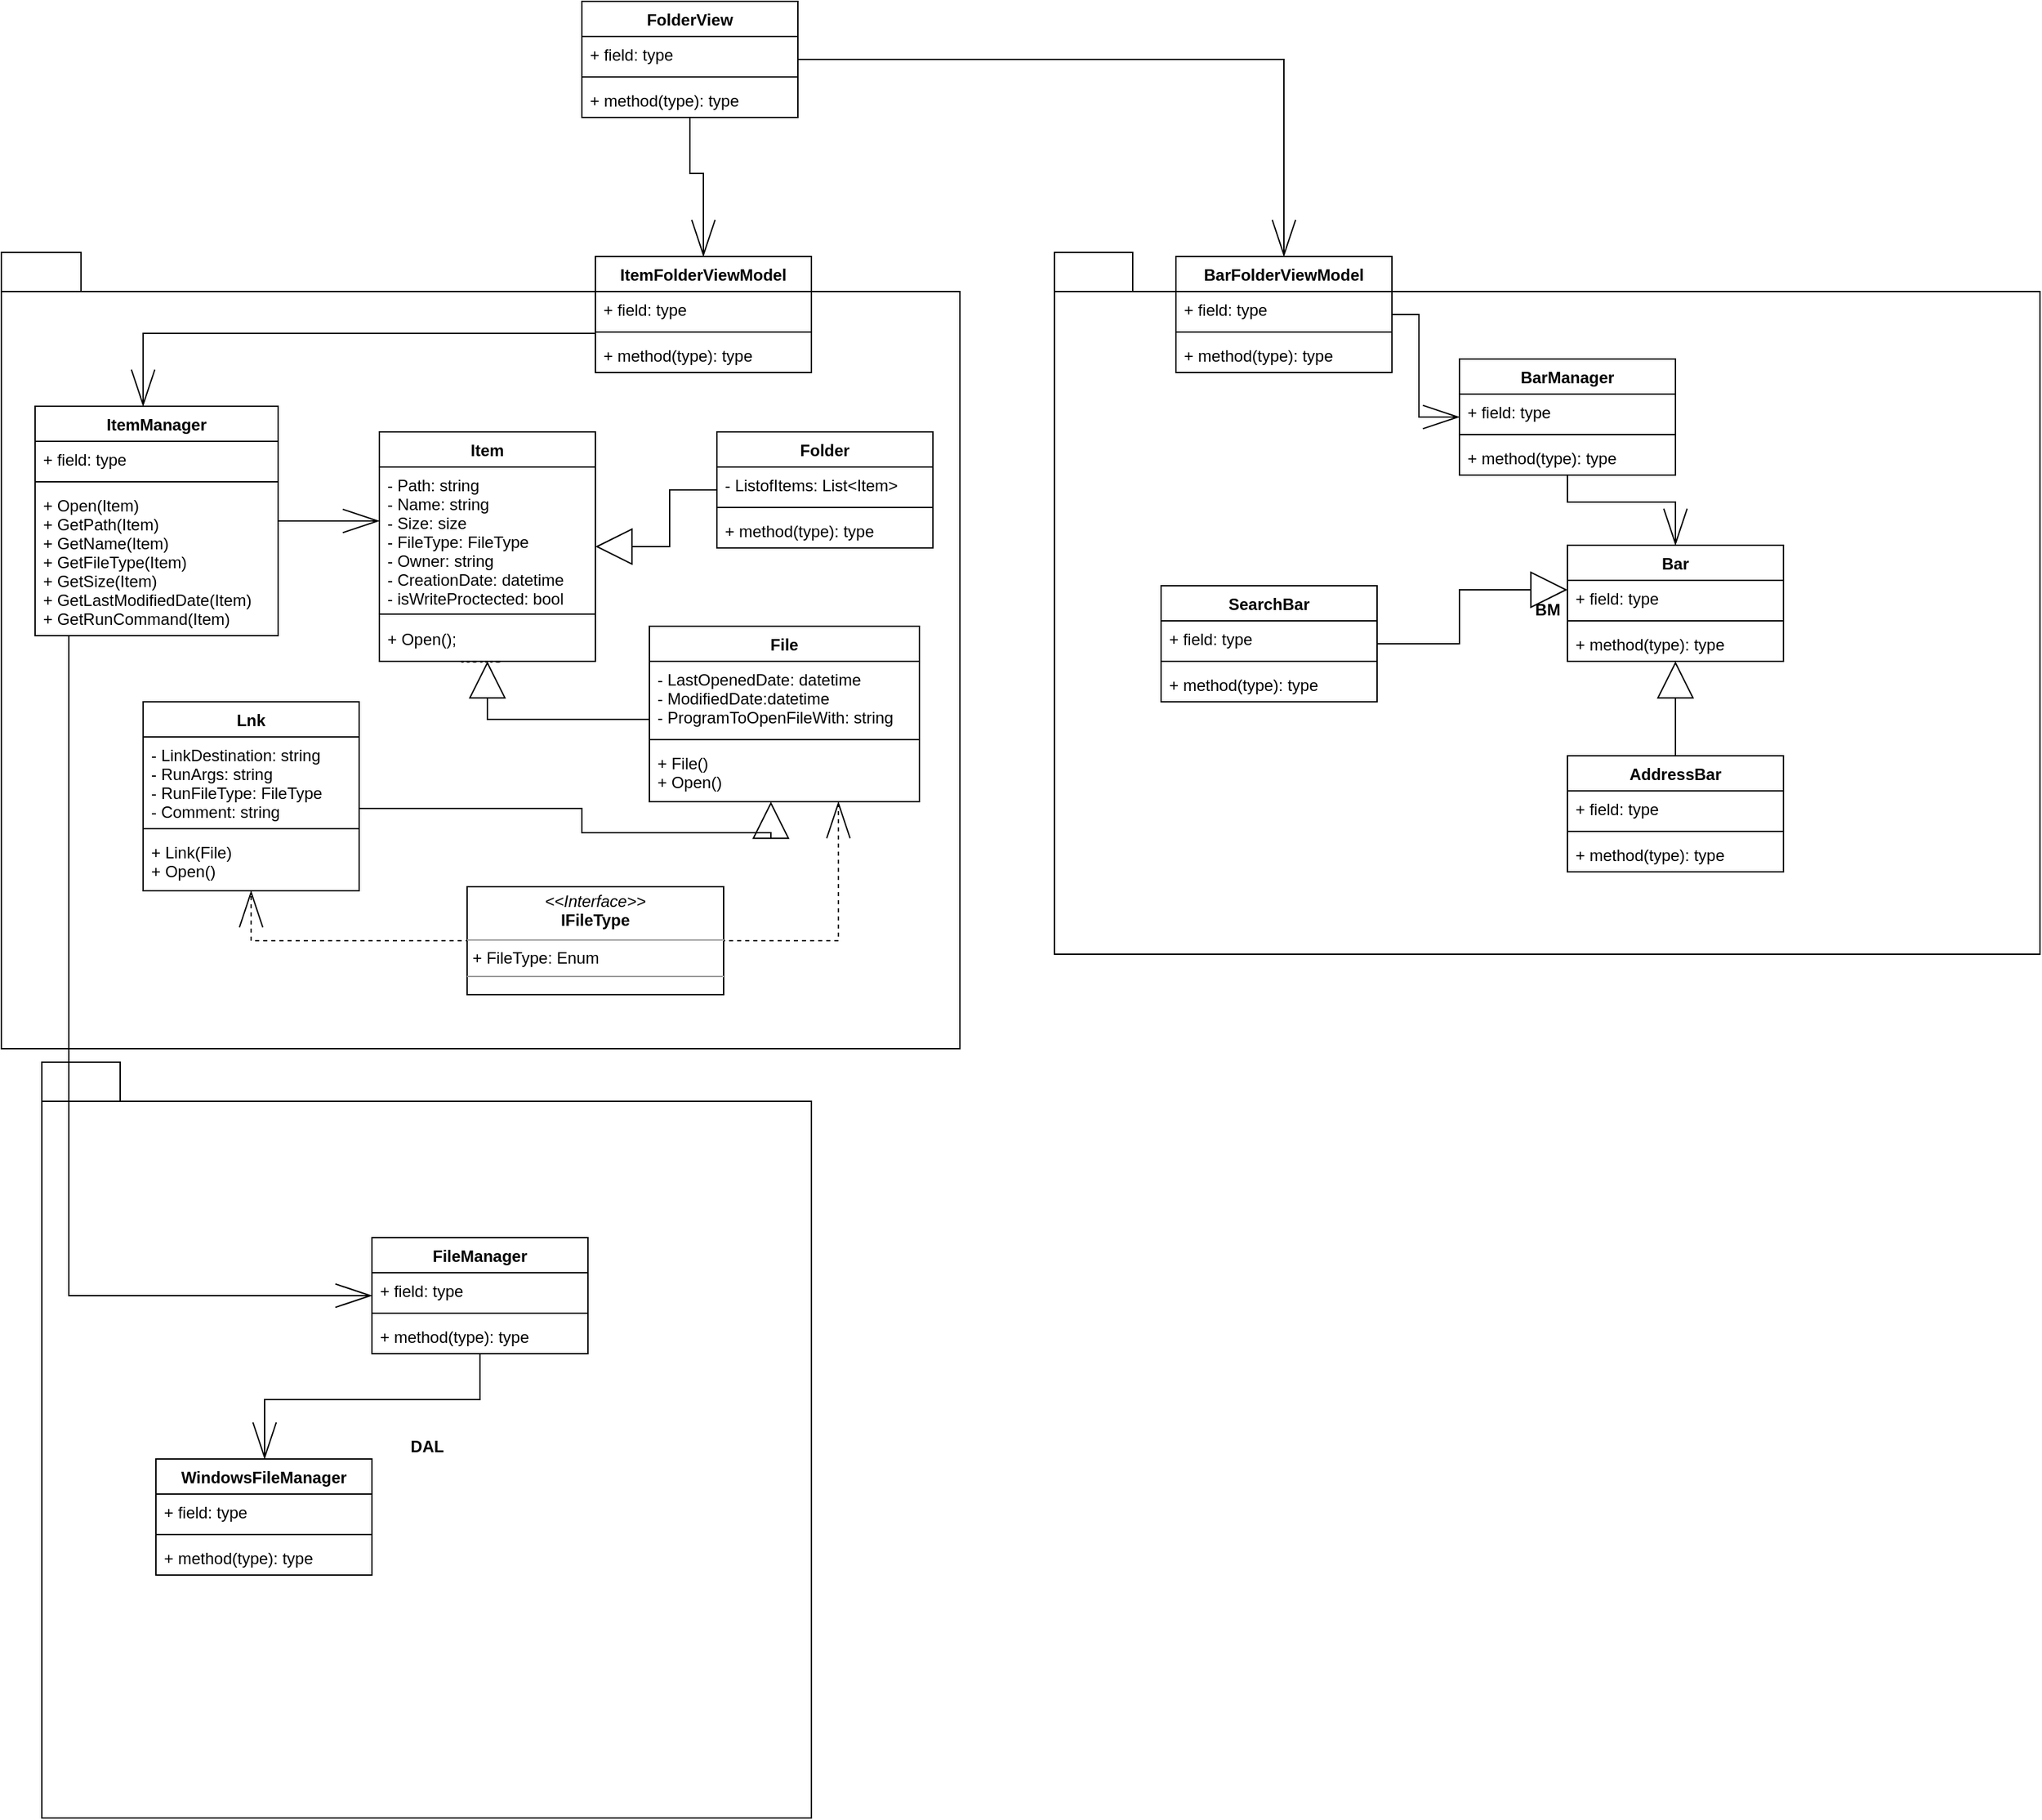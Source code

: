 <mxfile userAgent="Mozilla/5.0 (Windows NT 10.0; Win64; x64) AppleWebKit/537.36 (KHTML, like Gecko) draw.io/7.9.5 Chrome/58.0.303.110 Electron/1.7.5 Safari/537.36" version="9.1.2" editor="www.draw.io" type="device"><diagram id="53c331d8-db7f-5089-7e72-226cc335393a" name="Page-1"><mxGraphModel dx="924" dy="1714" grid="1" gridSize="10" guides="1" tooltips="1" connect="1" arrows="1" fold="1" page="1" pageScale="1" pageWidth="1169" pageHeight="827" background="#ffffff" math="0" shadow="0"><root><mxCell id="0"/><mxCell id="1" parent="0"/><mxCell id="70" value="DAL&lt;br&gt;" style="shape=folder;fontStyle=1;spacingTop=10;tabWidth=58;tabHeight=29;tabPosition=left;html=1;rounded=0;glass=0;comic=0;startSize=26;" parent="1" vertex="1"><mxGeometry x="260" y="700" width="570" height="560" as="geometry"/></mxCell><mxCell id="67" value="BM" style="shape=folder;fontStyle=1;spacingTop=10;tabWidth=58;tabHeight=29;tabPosition=left;html=1;rounded=0;glass=0;comic=0;startSize=26;" parent="1" vertex="1"><mxGeometry x="1010" y="100" width="730" height="520" as="geometry"/></mxCell><mxCell id="2" value="Items&lt;br&gt;" style="shape=folder;fontStyle=1;spacingTop=10;tabWidth=58;tabHeight=29;tabPosition=left;html=1;rounded=0;glass=0;comic=0;startSize=26;" parent="1" vertex="1"><mxGeometry x="230" y="100" width="710" height="590" as="geometry"/></mxCell><mxCell id="8" value="Item&#10;" style="swimlane;fontStyle=1;align=center;verticalAlign=top;childLayout=stackLayout;horizontal=1;startSize=26;horizontalStack=0;resizeParent=1;resizeParentMax=0;resizeLast=0;collapsible=1;marginBottom=0;swimlaneFillColor=#ffffff;rounded=0;glass=0;comic=0;" parent="1" vertex="1"><mxGeometry x="510" y="233" width="160" height="170" as="geometry"/></mxCell><mxCell id="9" value="- Path: string&#10;- Name: string&#10;- Size: size&#10;- FileType: FileType&#10;- Owner: string&#10;- CreationDate: datetime&#10;- isWriteProctected: bool&#10;" style="text;strokeColor=none;fillColor=none;align=left;verticalAlign=top;spacingLeft=4;spacingRight=4;overflow=hidden;rotatable=0;points=[[0,0.5],[1,0.5]];portConstraint=eastwest;" parent="8" vertex="1"><mxGeometry y="26" width="160" height="104" as="geometry"/></mxCell><mxCell id="10" value="" style="line;strokeWidth=1;fillColor=none;align=left;verticalAlign=middle;spacingTop=-1;spacingLeft=3;spacingRight=3;rotatable=0;labelPosition=right;points=[];portConstraint=eastwest;" parent="8" vertex="1"><mxGeometry y="130" width="160" height="10" as="geometry"/></mxCell><mxCell id="142" value="+ Open();&#10;&#10;" style="text;strokeColor=none;fillColor=none;align=left;verticalAlign=top;spacingLeft=4;spacingRight=4;overflow=hidden;rotatable=0;points=[[0,0.5],[1,0.5]];portConstraint=eastwest;" parent="8" vertex="1"><mxGeometry y="140" width="160" height="30" as="geometry"/></mxCell><mxCell id="37" style="edgeStyle=orthogonalEdgeStyle;rounded=0;comic=0;html=1;startArrow=none;startFill=0;startSize=25;endArrow=openThin;endFill=0;endSize=25;jettySize=auto;orthogonalLoop=1;" parent="1" source="12" target="8" edge="1"><mxGeometry relative="1" as="geometry"><Array as="points"><mxPoint x="585" y="257"/></Array></mxGeometry></mxCell><mxCell id="12" value="ItemManager" style="swimlane;fontStyle=1;align=center;verticalAlign=top;childLayout=stackLayout;horizontal=1;startSize=26;horizontalStack=0;resizeParent=1;resizeParentMax=0;resizeLast=0;collapsible=1;marginBottom=0;swimlaneFillColor=#ffffff;rounded=0;glass=0;comic=0;" parent="1" vertex="1"><mxGeometry x="255" y="214" width="180" height="170" as="geometry"/></mxCell><mxCell id="13" value="+ field: type" style="text;strokeColor=none;fillColor=none;align=left;verticalAlign=top;spacingLeft=4;spacingRight=4;overflow=hidden;rotatable=0;points=[[0,0.5],[1,0.5]];portConstraint=eastwest;" parent="12" vertex="1"><mxGeometry y="26" width="180" height="26" as="geometry"/></mxCell><mxCell id="14" value="" style="line;strokeWidth=1;fillColor=none;align=left;verticalAlign=middle;spacingTop=-1;spacingLeft=3;spacingRight=3;rotatable=0;labelPosition=right;points=[];portConstraint=eastwest;" parent="12" vertex="1"><mxGeometry y="52" width="180" height="8" as="geometry"/></mxCell><mxCell id="15" value="+ Open(Item)&#10;+ GetPath(Item)&#10;+ GetName(Item)&#10;+ GetFileType(Item)&#10;+ GetSize(Item)&#10;+ GetLastModifiedDate(Item)&#10;+ GetRunCommand(Item)&#10;" style="text;strokeColor=none;fillColor=none;align=left;verticalAlign=top;spacingLeft=4;spacingRight=4;overflow=hidden;rotatable=0;points=[[0,0.5],[1,0.5]];portConstraint=eastwest;" parent="12" vertex="1"><mxGeometry y="60" width="180" height="110" as="geometry"/></mxCell><mxCell id="35" style="edgeStyle=orthogonalEdgeStyle;rounded=0;comic=0;html=1;startArrow=none;startFill=0;startSize=25;endArrow=block;endFill=0;endSize=25;jettySize=auto;orthogonalLoop=1;" parent="1" source="16" target="8" edge="1"><mxGeometry relative="1" as="geometry"><Array as="points"><mxPoint x="590" y="446"/></Array></mxGeometry></mxCell><mxCell id="16" value="File" style="swimlane;fontStyle=1;align=center;verticalAlign=top;childLayout=stackLayout;horizontal=1;startSize=26;horizontalStack=0;resizeParent=1;resizeParentMax=0;resizeLast=0;collapsible=1;marginBottom=0;swimlaneFillColor=#ffffff;rounded=0;glass=0;comic=0;" parent="1" vertex="1"><mxGeometry x="710" y="377" width="200" height="130" as="geometry"/></mxCell><mxCell id="17" value="- LastOpenedDate: datetime&#10;- ModifiedDate:datetime&#10;- ProgramToOpenFileWith: string&#10;" style="text;strokeColor=none;fillColor=none;align=left;verticalAlign=top;spacingLeft=4;spacingRight=4;overflow=hidden;rotatable=0;points=[[0,0.5],[1,0.5]];portConstraint=eastwest;" parent="16" vertex="1"><mxGeometry y="26" width="200" height="54" as="geometry"/></mxCell><mxCell id="18" value="" style="line;strokeWidth=1;fillColor=none;align=left;verticalAlign=middle;spacingTop=-1;spacingLeft=3;spacingRight=3;rotatable=0;labelPosition=right;points=[];portConstraint=eastwest;" parent="16" vertex="1"><mxGeometry y="80" width="200" height="8" as="geometry"/></mxCell><mxCell id="19" value="+ File()&#10;+ Open()&#10;" style="text;strokeColor=none;fillColor=none;align=left;verticalAlign=top;spacingLeft=4;spacingRight=4;overflow=hidden;rotatable=0;points=[[0,0.5],[1,0.5]];portConstraint=eastwest;" parent="16" vertex="1"><mxGeometry y="88" width="200" height="42" as="geometry"/></mxCell><mxCell id="34" style="edgeStyle=orthogonalEdgeStyle;rounded=0;comic=0;html=1;startArrow=none;startFill=0;startSize=25;endArrow=block;endFill=0;endSize=25;jettySize=auto;orthogonalLoop=1;" parent="1" source="20" target="8" edge="1"><mxGeometry relative="1" as="geometry"/></mxCell><mxCell id="20" value="Folder" style="swimlane;fontStyle=1;align=center;verticalAlign=top;childLayout=stackLayout;horizontal=1;startSize=26;horizontalStack=0;resizeParent=1;resizeParentMax=0;resizeLast=0;collapsible=1;marginBottom=0;swimlaneFillColor=#ffffff;rounded=0;glass=0;comic=0;" parent="1" vertex="1"><mxGeometry x="760" y="233" width="160" height="86" as="geometry"/></mxCell><mxCell id="21" value="- ListofItems: List&lt;Item&gt;" style="text;strokeColor=none;fillColor=none;align=left;verticalAlign=top;spacingLeft=4;spacingRight=4;overflow=hidden;rotatable=0;points=[[0,0.5],[1,0.5]];portConstraint=eastwest;" parent="20" vertex="1"><mxGeometry y="26" width="160" height="26" as="geometry"/></mxCell><mxCell id="22" value="" style="line;strokeWidth=1;fillColor=none;align=left;verticalAlign=middle;spacingTop=-1;spacingLeft=3;spacingRight=3;rotatable=0;labelPosition=right;points=[];portConstraint=eastwest;" parent="20" vertex="1"><mxGeometry y="52" width="160" height="8" as="geometry"/></mxCell><mxCell id="23" value="+ method(type): type" style="text;strokeColor=none;fillColor=none;align=left;verticalAlign=top;spacingLeft=4;spacingRight=4;overflow=hidden;rotatable=0;points=[[0,0.5],[1,0.5]];portConstraint=eastwest;" parent="20" vertex="1"><mxGeometry y="60" width="160" height="26" as="geometry"/></mxCell><mxCell id="36" style="edgeStyle=orthogonalEdgeStyle;rounded=0;comic=0;html=1;startArrow=none;startFill=0;startSize=25;endArrow=block;endFill=0;endSize=25;jettySize=auto;orthogonalLoop=1;" parent="1" source="24" target="16" edge="1"><mxGeometry relative="1" as="geometry"><Array as="points"><mxPoint x="660" y="512"/><mxPoint x="660" y="530"/><mxPoint x="800" y="530"/></Array><mxPoint x="600" y="525" as="sourcePoint"/><mxPoint x="830" y="484" as="targetPoint"/></mxGeometry></mxCell><mxCell id="24" value="Lnk" style="swimlane;fontStyle=1;align=center;verticalAlign=top;childLayout=stackLayout;horizontal=1;startSize=26;horizontalStack=0;resizeParent=1;resizeParentMax=0;resizeLast=0;collapsible=1;marginBottom=0;swimlaneFillColor=#ffffff;rounded=0;glass=0;comic=0;" parent="1" vertex="1"><mxGeometry x="335" y="433" width="160" height="140" as="geometry"/></mxCell><mxCell id="25" value="- LinkDestination: string&#10;- RunArgs: string&#10;- RunFileType: FileType&#10;- Comment: string" style="text;strokeColor=none;fillColor=none;align=left;verticalAlign=top;spacingLeft=4;spacingRight=4;overflow=hidden;rotatable=0;points=[[0,0.5],[1,0.5]];portConstraint=eastwest;" parent="24" vertex="1"><mxGeometry y="26" width="160" height="64" as="geometry"/></mxCell><mxCell id="26" value="" style="line;strokeWidth=1;fillColor=none;align=left;verticalAlign=middle;spacingTop=-1;spacingLeft=3;spacingRight=3;rotatable=0;labelPosition=right;points=[];portConstraint=eastwest;" parent="24" vertex="1"><mxGeometry y="90" width="160" height="8" as="geometry"/></mxCell><mxCell id="27" value="+ Link(File)&#10;+ Open()&#10;" style="text;strokeColor=none;fillColor=none;align=left;verticalAlign=top;spacingLeft=4;spacingRight=4;overflow=hidden;rotatable=0;points=[[0,0.5],[1,0.5]];portConstraint=eastwest;" parent="24" vertex="1"><mxGeometry y="98" width="160" height="42" as="geometry"/></mxCell><mxCell id="108" style="edgeStyle=orthogonalEdgeStyle;rounded=0;comic=0;html=1;startArrow=none;startFill=0;startSize=25;endArrow=openThin;endFill=0;endSize=25;jettySize=auto;orthogonalLoop=1;" parent="1" source="30" target="103" edge="1"><mxGeometry relative="1" as="geometry"/></mxCell><mxCell id="113" style="edgeStyle=orthogonalEdgeStyle;rounded=0;comic=0;html=1;startArrow=none;startFill=0;startSize=25;endArrow=openThin;endFill=0;endSize=25;jettySize=auto;orthogonalLoop=1;" parent="1" source="30" target="109" edge="1"><mxGeometry relative="1" as="geometry"/></mxCell><mxCell id="30" value="FolderView" style="swimlane;fontStyle=1;align=center;verticalAlign=top;childLayout=stackLayout;horizontal=1;startSize=26;horizontalStack=0;resizeParent=1;resizeParentMax=0;resizeLast=0;collapsible=1;marginBottom=0;swimlaneFillColor=#ffffff;rounded=0;glass=0;comic=0;" parent="1" vertex="1"><mxGeometry x="660" y="-86" width="160" height="86" as="geometry"/></mxCell><mxCell id="31" value="+ field: type" style="text;strokeColor=none;fillColor=none;align=left;verticalAlign=top;spacingLeft=4;spacingRight=4;overflow=hidden;rotatable=0;points=[[0,0.5],[1,0.5]];portConstraint=eastwest;" parent="30" vertex="1"><mxGeometry y="26" width="160" height="26" as="geometry"/></mxCell><mxCell id="32" value="" style="line;strokeWidth=1;fillColor=none;align=left;verticalAlign=middle;spacingTop=-1;spacingLeft=3;spacingRight=3;rotatable=0;labelPosition=right;points=[];portConstraint=eastwest;" parent="30" vertex="1"><mxGeometry y="52" width="160" height="8" as="geometry"/></mxCell><mxCell id="33" value="+ method(type): type" style="text;strokeColor=none;fillColor=none;align=left;verticalAlign=top;spacingLeft=4;spacingRight=4;overflow=hidden;rotatable=0;points=[[0,0.5],[1,0.5]];portConstraint=eastwest;" parent="30" vertex="1"><mxGeometry y="60" width="160" height="26" as="geometry"/></mxCell><mxCell id="134" style="edgeStyle=orthogonalEdgeStyle;rounded=0;comic=0;html=1;startArrow=none;startFill=0;startSize=25;endArrow=openThin;endFill=0;endSize=25;jettySize=auto;orthogonalLoop=1;" parent="1" source="48" target="119" edge="1"><mxGeometry relative="1" as="geometry"/></mxCell><mxCell id="48" value="BarManager" style="swimlane;fontStyle=1;align=center;verticalAlign=top;childLayout=stackLayout;horizontal=1;startSize=26;horizontalStack=0;resizeParent=1;resizeParentMax=0;resizeLast=0;collapsible=1;marginBottom=0;swimlaneFillColor=#ffffff;rounded=0;glass=0;comic=0;" parent="1" vertex="1"><mxGeometry x="1310" y="179" width="160" height="86" as="geometry"/></mxCell><mxCell id="49" value="+ field: type" style="text;strokeColor=none;fillColor=none;align=left;verticalAlign=top;spacingLeft=4;spacingRight=4;overflow=hidden;rotatable=0;points=[[0,0.5],[1,0.5]];portConstraint=eastwest;" parent="48" vertex="1"><mxGeometry y="26" width="160" height="26" as="geometry"/></mxCell><mxCell id="50" value="" style="line;strokeWidth=1;fillColor=none;align=left;verticalAlign=middle;spacingTop=-1;spacingLeft=3;spacingRight=3;rotatable=0;labelPosition=right;points=[];portConstraint=eastwest;" parent="48" vertex="1"><mxGeometry y="52" width="160" height="8" as="geometry"/></mxCell><mxCell id="51" value="+ method(type): type" style="text;strokeColor=none;fillColor=none;align=left;verticalAlign=top;spacingLeft=4;spacingRight=4;overflow=hidden;rotatable=0;points=[[0,0.5],[1,0.5]];portConstraint=eastwest;" parent="48" vertex="1"><mxGeometry y="60" width="160" height="26" as="geometry"/></mxCell><mxCell id="91" style="edgeStyle=orthogonalEdgeStyle;rounded=0;comic=0;html=1;startArrow=none;startFill=0;startSize=25;endArrow=openThin;endFill=0;endSize=25;jettySize=auto;orthogonalLoop=1;" parent="1" source="76" target="81" edge="1"><mxGeometry relative="1" as="geometry"><Array as="points"><mxPoint x="585" y="950"/><mxPoint x="425" y="950"/></Array></mxGeometry></mxCell><mxCell id="76" value="FileManager" style="swimlane;fontStyle=1;align=center;verticalAlign=top;childLayout=stackLayout;horizontal=1;startSize=26;horizontalStack=0;resizeParent=1;resizeParentMax=0;resizeLast=0;collapsible=1;marginBottom=0;swimlaneFillColor=#ffffff;rounded=0;glass=0;comic=0;" parent="1" vertex="1"><mxGeometry x="504.5" y="830" width="160" height="86" as="geometry"/></mxCell><mxCell id="77" value="+ field: type" style="text;strokeColor=none;fillColor=none;align=left;verticalAlign=top;spacingLeft=4;spacingRight=4;overflow=hidden;rotatable=0;points=[[0,0.5],[1,0.5]];portConstraint=eastwest;" parent="76" vertex="1"><mxGeometry y="26" width="160" height="26" as="geometry"/></mxCell><mxCell id="78" value="" style="line;strokeWidth=1;fillColor=none;align=left;verticalAlign=middle;spacingTop=-1;spacingLeft=3;spacingRight=3;rotatable=0;labelPosition=right;points=[];portConstraint=eastwest;" parent="76" vertex="1"><mxGeometry y="52" width="160" height="8" as="geometry"/></mxCell><mxCell id="79" value="+ method(type): type" style="text;strokeColor=none;fillColor=none;align=left;verticalAlign=top;spacingLeft=4;spacingRight=4;overflow=hidden;rotatable=0;points=[[0,0.5],[1,0.5]];portConstraint=eastwest;" parent="76" vertex="1"><mxGeometry y="60" width="160" height="26" as="geometry"/></mxCell><mxCell id="81" value="WindowsFileManager" style="swimlane;fontStyle=1;align=center;verticalAlign=top;childLayout=stackLayout;horizontal=1;startSize=26;horizontalStack=0;resizeParent=1;resizeParentMax=0;resizeLast=0;collapsible=1;marginBottom=0;swimlaneFillColor=#ffffff;rounded=0;glass=0;comic=0;" parent="1" vertex="1"><mxGeometry x="344.5" y="994" width="160" height="86" as="geometry"/></mxCell><mxCell id="82" value="+ field: type" style="text;strokeColor=none;fillColor=none;align=left;verticalAlign=top;spacingLeft=4;spacingRight=4;overflow=hidden;rotatable=0;points=[[0,0.5],[1,0.5]];portConstraint=eastwest;" parent="81" vertex="1"><mxGeometry y="26" width="160" height="26" as="geometry"/></mxCell><mxCell id="83" value="" style="line;strokeWidth=1;fillColor=none;align=left;verticalAlign=middle;spacingTop=-1;spacingLeft=3;spacingRight=3;rotatable=0;labelPosition=right;points=[];portConstraint=eastwest;" parent="81" vertex="1"><mxGeometry y="52" width="160" height="8" as="geometry"/></mxCell><mxCell id="84" value="+ method(type): type" style="text;strokeColor=none;fillColor=none;align=left;verticalAlign=top;spacingLeft=4;spacingRight=4;overflow=hidden;rotatable=0;points=[[0,0.5],[1,0.5]];portConstraint=eastwest;" parent="81" vertex="1"><mxGeometry y="60" width="160" height="26" as="geometry"/></mxCell><mxCell id="107" style="edgeStyle=orthogonalEdgeStyle;rounded=0;comic=0;html=1;startArrow=none;startFill=0;startSize=25;endArrow=openThin;endFill=0;endSize=25;jettySize=auto;orthogonalLoop=1;" parent="1" source="103" target="12" edge="1"><mxGeometry relative="1" as="geometry"><Array as="points"><mxPoint x="335" y="160"/></Array></mxGeometry></mxCell><mxCell id="103" value="ItemFolderViewModel" style="swimlane;fontStyle=1;align=center;verticalAlign=top;childLayout=stackLayout;horizontal=1;startSize=26;horizontalStack=0;resizeParent=1;resizeParentMax=0;resizeLast=0;collapsible=1;marginBottom=0;swimlaneFillColor=#ffffff;rounded=0;glass=0;comic=0;" parent="1" vertex="1"><mxGeometry x="670" y="103" width="160" height="86" as="geometry"/></mxCell><mxCell id="104" value="+ field: type" style="text;strokeColor=none;fillColor=none;align=left;verticalAlign=top;spacingLeft=4;spacingRight=4;overflow=hidden;rotatable=0;points=[[0,0.5],[1,0.5]];portConstraint=eastwest;" parent="103" vertex="1"><mxGeometry y="26" width="160" height="26" as="geometry"/></mxCell><mxCell id="105" value="" style="line;strokeWidth=1;fillColor=none;align=left;verticalAlign=middle;spacingTop=-1;spacingLeft=3;spacingRight=3;rotatable=0;labelPosition=right;points=[];portConstraint=eastwest;" parent="103" vertex="1"><mxGeometry y="52" width="160" height="8" as="geometry"/></mxCell><mxCell id="106" value="+ method(type): type" style="text;strokeColor=none;fillColor=none;align=left;verticalAlign=top;spacingLeft=4;spacingRight=4;overflow=hidden;rotatable=0;points=[[0,0.5],[1,0.5]];portConstraint=eastwest;" parent="103" vertex="1"><mxGeometry y="60" width="160" height="26" as="geometry"/></mxCell><mxCell id="100" style="edgeStyle=orthogonalEdgeStyle;rounded=0;comic=0;html=1;startArrow=none;startFill=0;startSize=25;endArrow=openThin;endFill=0;endSize=25;jettySize=auto;orthogonalLoop=1;" parent="1" source="12" target="76" edge="1"><mxGeometry relative="1" as="geometry"><Array as="points"><mxPoint x="280" y="873"/></Array></mxGeometry></mxCell><mxCell id="114" style="edgeStyle=orthogonalEdgeStyle;rounded=0;comic=0;html=1;startArrow=none;startFill=0;startSize=25;endArrow=openThin;endFill=0;endSize=25;jettySize=auto;orthogonalLoop=1;" parent="1" source="109" target="48" edge="1"><mxGeometry relative="1" as="geometry"><Array as="points"><mxPoint x="1280" y="146"/><mxPoint x="1280" y="222"/></Array></mxGeometry></mxCell><mxCell id="109" value="BarFolderViewModel" style="swimlane;fontStyle=1;align=center;verticalAlign=top;childLayout=stackLayout;horizontal=1;startSize=26;horizontalStack=0;resizeParent=1;resizeParentMax=0;resizeLast=0;collapsible=1;marginBottom=0;swimlaneFillColor=#ffffff;rounded=0;glass=0;comic=0;labelBorderColor=none;" parent="1" vertex="1"><mxGeometry x="1100" y="103" width="160" height="86" as="geometry"/></mxCell><mxCell id="110" value="+ field: type" style="text;strokeColor=none;fillColor=none;align=left;verticalAlign=top;spacingLeft=4;spacingRight=4;overflow=hidden;rotatable=0;points=[[0,0.5],[1,0.5]];portConstraint=eastwest;" parent="109" vertex="1"><mxGeometry y="26" width="160" height="26" as="geometry"/></mxCell><mxCell id="111" value="" style="line;strokeWidth=1;fillColor=none;align=left;verticalAlign=middle;spacingTop=-1;spacingLeft=3;spacingRight=3;rotatable=0;labelPosition=right;points=[];portConstraint=eastwest;" parent="109" vertex="1"><mxGeometry y="52" width="160" height="8" as="geometry"/></mxCell><mxCell id="112" value="+ method(type): type" style="text;strokeColor=none;fillColor=none;align=left;verticalAlign=top;spacingLeft=4;spacingRight=4;overflow=hidden;rotatable=0;points=[[0,0.5],[1,0.5]];portConstraint=eastwest;" parent="109" vertex="1"><mxGeometry y="60" width="160" height="26" as="geometry"/></mxCell><mxCell id="119" value="Bar" style="swimlane;fontStyle=1;align=center;verticalAlign=top;childLayout=stackLayout;horizontal=1;startSize=26;horizontalStack=0;resizeParent=1;resizeParentMax=0;resizeLast=0;collapsible=1;marginBottom=0;swimlaneFillColor=#ffffff;rounded=0;glass=0;comic=0;" parent="1" vertex="1"><mxGeometry x="1390" y="317" width="160" height="86" as="geometry"/></mxCell><mxCell id="120" value="+ field: type" style="text;strokeColor=none;fillColor=none;align=left;verticalAlign=top;spacingLeft=4;spacingRight=4;overflow=hidden;rotatable=0;points=[[0,0.5],[1,0.5]];portConstraint=eastwest;" parent="119" vertex="1"><mxGeometry y="26" width="160" height="26" as="geometry"/></mxCell><mxCell id="121" value="" style="line;strokeWidth=1;fillColor=none;align=left;verticalAlign=middle;spacingTop=-1;spacingLeft=3;spacingRight=3;rotatable=0;labelPosition=right;points=[];portConstraint=eastwest;" parent="119" vertex="1"><mxGeometry y="52" width="160" height="8" as="geometry"/></mxCell><mxCell id="122" value="+ method(type): type" style="text;strokeColor=none;fillColor=none;align=left;verticalAlign=top;spacingLeft=4;spacingRight=4;overflow=hidden;rotatable=0;points=[[0,0.5],[1,0.5]];portConstraint=eastwest;" parent="119" vertex="1"><mxGeometry y="60" width="160" height="26" as="geometry"/></mxCell><mxCell id="133" style="edgeStyle=orthogonalEdgeStyle;rounded=0;comic=0;html=1;startArrow=none;startFill=0;startSize=25;endArrow=block;endFill=0;endSize=25;jettySize=auto;orthogonalLoop=1;" parent="1" source="124" target="119" edge="1"><mxGeometry relative="1" as="geometry"/></mxCell><mxCell id="124" value="AddressBar" style="swimlane;fontStyle=1;align=center;verticalAlign=top;childLayout=stackLayout;horizontal=1;startSize=26;horizontalStack=0;resizeParent=1;resizeParentMax=0;resizeLast=0;collapsible=1;marginBottom=0;swimlaneFillColor=#ffffff;rounded=0;glass=0;comic=0;" parent="1" vertex="1"><mxGeometry x="1390" y="473" width="160" height="86" as="geometry"/></mxCell><mxCell id="125" value="+ field: type" style="text;strokeColor=none;fillColor=none;align=left;verticalAlign=top;spacingLeft=4;spacingRight=4;overflow=hidden;rotatable=0;points=[[0,0.5],[1,0.5]];portConstraint=eastwest;" parent="124" vertex="1"><mxGeometry y="26" width="160" height="26" as="geometry"/></mxCell><mxCell id="126" value="" style="line;strokeWidth=1;fillColor=none;align=left;verticalAlign=middle;spacingTop=-1;spacingLeft=3;spacingRight=3;rotatable=0;labelPosition=right;points=[];portConstraint=eastwest;" parent="124" vertex="1"><mxGeometry y="52" width="160" height="8" as="geometry"/></mxCell><mxCell id="127" value="+ method(type): type" style="text;strokeColor=none;fillColor=none;align=left;verticalAlign=top;spacingLeft=4;spacingRight=4;overflow=hidden;rotatable=0;points=[[0,0.5],[1,0.5]];portConstraint=eastwest;" parent="124" vertex="1"><mxGeometry y="60" width="160" height="26" as="geometry"/></mxCell><mxCell id="132" style="edgeStyle=orthogonalEdgeStyle;rounded=0;comic=0;html=1;startArrow=none;startFill=0;startSize=25;endArrow=block;endFill=0;endSize=25;jettySize=auto;orthogonalLoop=1;" parent="1" source="128" target="119" edge="1"><mxGeometry relative="1" as="geometry"><Array as="points"><mxPoint x="1310" y="390"/><mxPoint x="1310" y="350"/></Array></mxGeometry></mxCell><mxCell id="128" value="SearchBar" style="swimlane;fontStyle=1;align=center;verticalAlign=top;childLayout=stackLayout;horizontal=1;startSize=26;horizontalStack=0;resizeParent=1;resizeParentMax=0;resizeLast=0;collapsible=1;marginBottom=0;swimlaneFillColor=#ffffff;rounded=0;glass=0;comic=0;" parent="1" vertex="1"><mxGeometry x="1089" y="347" width="160" height="86" as="geometry"/></mxCell><mxCell id="129" value="+ field: type" style="text;strokeColor=none;fillColor=none;align=left;verticalAlign=top;spacingLeft=4;spacingRight=4;overflow=hidden;rotatable=0;points=[[0,0.5],[1,0.5]];portConstraint=eastwest;" parent="128" vertex="1"><mxGeometry y="26" width="160" height="26" as="geometry"/></mxCell><mxCell id="130" value="" style="line;strokeWidth=1;fillColor=none;align=left;verticalAlign=middle;spacingTop=-1;spacingLeft=3;spacingRight=3;rotatable=0;labelPosition=right;points=[];portConstraint=eastwest;" parent="128" vertex="1"><mxGeometry y="52" width="160" height="8" as="geometry"/></mxCell><mxCell id="131" value="+ method(type): type" style="text;strokeColor=none;fillColor=none;align=left;verticalAlign=top;spacingLeft=4;spacingRight=4;overflow=hidden;rotatable=0;points=[[0,0.5],[1,0.5]];portConstraint=eastwest;" parent="128" vertex="1"><mxGeometry y="60" width="160" height="26" as="geometry"/></mxCell><mxCell id="140" style="edgeStyle=orthogonalEdgeStyle;rounded=0;comic=0;html=1;exitX=1;exitY=0.25;startArrow=none;startFill=0;startSize=25;endArrow=openThin;endFill=0;endSize=25;jettySize=auto;orthogonalLoop=1;dashed=1;" parent="1" source="139" target="16" edge="1"><mxGeometry relative="1" as="geometry"><Array as="points"><mxPoint x="765" y="610"/><mxPoint x="850" y="610"/></Array></mxGeometry></mxCell><mxCell id="141" style="edgeStyle=orthogonalEdgeStyle;rounded=0;comic=0;html=1;exitX=0;exitY=0.25;startArrow=none;startFill=0;startSize=25;endArrow=openThin;endFill=0;endSize=25;jettySize=auto;orthogonalLoop=1;dashed=1;" parent="1" source="139" target="24" edge="1"><mxGeometry relative="1" as="geometry"><Array as="points"><mxPoint x="575" y="610"/><mxPoint x="415" y="610"/></Array></mxGeometry></mxCell><mxCell id="139" value="&lt;p style=&quot;margin: 0px ; margin-top: 4px ; text-align: center&quot;&gt;&lt;i&gt;&amp;lt;&amp;lt;Interface&amp;gt;&amp;gt;&lt;/i&gt;&lt;br&gt;&lt;b&gt;IFileType&lt;/b&gt;&lt;/p&gt;&lt;hr size=&quot;1&quot;&gt;&lt;p style=&quot;margin: 0px ; margin-left: 4px&quot;&gt;+ FileType: Enum&lt;/p&gt;&lt;hr size=&quot;1&quot;&gt;&lt;p style=&quot;margin: 0px ; margin-left: 4px&quot;&gt;&lt;br&gt;&lt;/p&gt;" style="verticalAlign=top;align=left;overflow=fill;fontSize=12;fontFamily=Helvetica;html=1;rounded=0;glass=0;comic=0;startSize=26;" parent="1" vertex="1"><mxGeometry x="575" y="570" width="190" height="80" as="geometry"/></mxCell></root></mxGraphModel></diagram></mxfile>